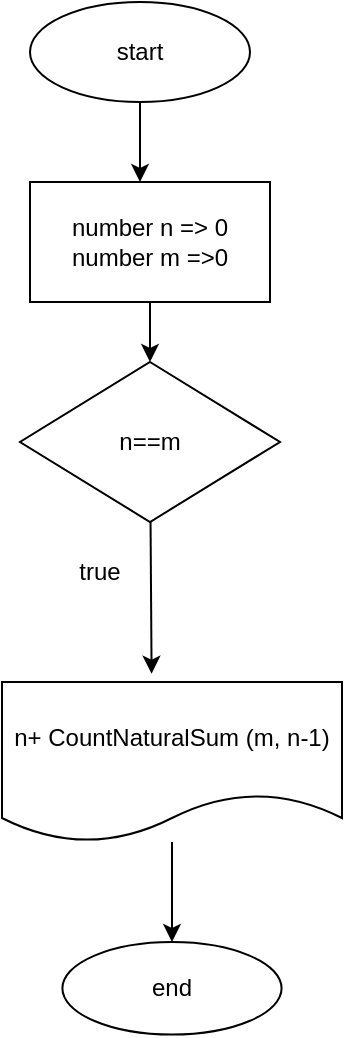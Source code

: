<mxfile>
    <diagram id="HbxeLvtpUWm9eVgnZeDQ" name="Страница 1">
        <mxGraphModel dx="1115" dy="461" grid="1" gridSize="10" guides="1" tooltips="1" connect="1" arrows="1" fold="1" page="1" pageScale="1" pageWidth="827" pageHeight="1169" math="0" shadow="0">
            <root>
                <mxCell id="0"/>
                <mxCell id="1" parent="0"/>
                <mxCell id="9" style="edgeStyle=none;html=1;" parent="1" source="2" edge="1">
                    <mxGeometry relative="1" as="geometry">
                        <mxPoint x="359" y="110" as="targetPoint"/>
                    </mxGeometry>
                </mxCell>
                <mxCell id="2" value="start" style="ellipse;whiteSpace=wrap;html=1;" parent="1" vertex="1">
                    <mxGeometry x="304" y="20" width="110" height="50" as="geometry"/>
                </mxCell>
                <mxCell id="10" style="edgeStyle=none;html=1;entryX=0.5;entryY=0;entryDx=0;entryDy=0;" parent="1" source="3" edge="1">
                    <mxGeometry relative="1" as="geometry">
                        <mxPoint x="364" y="200" as="targetPoint"/>
                    </mxGeometry>
                </mxCell>
                <mxCell id="3" value="number&amp;nbsp;n =&amp;gt; 0&lt;br&gt;number m =&amp;gt;0" style="rounded=0;whiteSpace=wrap;html=1;" parent="1" vertex="1">
                    <mxGeometry x="304" y="110" width="120" height="60" as="geometry"/>
                </mxCell>
                <mxCell id="12" value="true" style="text;html=1;strokeColor=none;fillColor=none;align=center;verticalAlign=middle;whiteSpace=wrap;rounded=0;" parent="1" vertex="1">
                    <mxGeometry x="309" y="290" width="60" height="30" as="geometry"/>
                </mxCell>
                <mxCell id="23" value="end" style="ellipse;whiteSpace=wrap;html=1;rotation=0;" parent="1" vertex="1">
                    <mxGeometry x="320.2" y="490" width="109.59" height="46.28" as="geometry"/>
                </mxCell>
                <mxCell id="49" style="edgeStyle=none;html=1;entryX=0.44;entryY=-0.052;entryDx=0;entryDy=0;entryPerimeter=0;" edge="1" parent="1" source="47" target="48">
                    <mxGeometry relative="1" as="geometry"/>
                </mxCell>
                <mxCell id="47" value="n==m" style="rhombus;whiteSpace=wrap;html=1;" vertex="1" parent="1">
                    <mxGeometry x="299" y="200" width="130" height="80" as="geometry"/>
                </mxCell>
                <mxCell id="53" style="edgeStyle=none;html=1;entryX=0.5;entryY=0;entryDx=0;entryDy=0;" edge="1" parent="1" source="48" target="23">
                    <mxGeometry relative="1" as="geometry"/>
                </mxCell>
                <mxCell id="48" value="n+ CountNaturalSum (m, n-1)" style="shape=document;whiteSpace=wrap;html=1;boundedLbl=1;" vertex="1" parent="1">
                    <mxGeometry x="290" y="360" width="170" height="80" as="geometry"/>
                </mxCell>
            </root>
        </mxGraphModel>
    </diagram>
</mxfile>